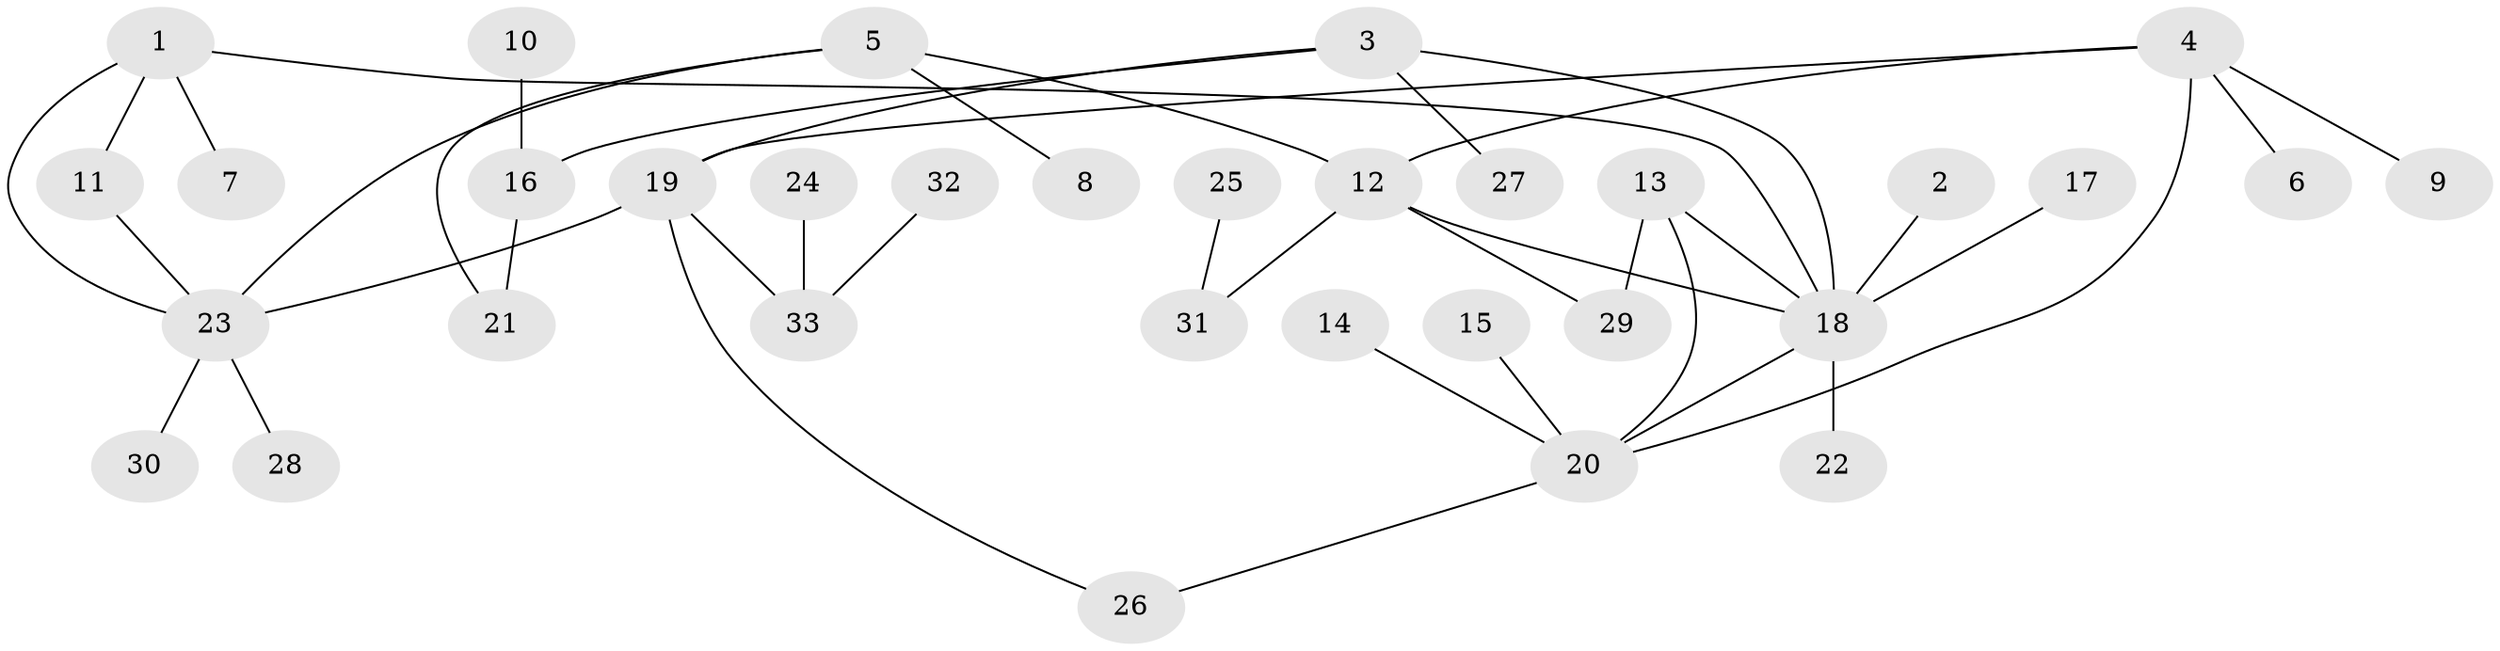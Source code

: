 // original degree distribution, {3: 0.2878787878787879, 9: 0.015151515151515152, 4: 0.06060606060606061, 2: 0.22727272727272727, 6: 0.015151515151515152, 1: 0.3787878787878788, 5: 0.015151515151515152}
// Generated by graph-tools (version 1.1) at 2025/49/03/09/25 03:49:27]
// undirected, 33 vertices, 41 edges
graph export_dot {
graph [start="1"]
  node [color=gray90,style=filled];
  1;
  2;
  3;
  4;
  5;
  6;
  7;
  8;
  9;
  10;
  11;
  12;
  13;
  14;
  15;
  16;
  17;
  18;
  19;
  20;
  21;
  22;
  23;
  24;
  25;
  26;
  27;
  28;
  29;
  30;
  31;
  32;
  33;
  1 -- 7 [weight=1.0];
  1 -- 11 [weight=1.0];
  1 -- 18 [weight=1.0];
  1 -- 23 [weight=1.0];
  2 -- 18 [weight=1.0];
  3 -- 16 [weight=1.0];
  3 -- 18 [weight=1.0];
  3 -- 19 [weight=1.0];
  3 -- 27 [weight=1.0];
  4 -- 6 [weight=1.0];
  4 -- 9 [weight=1.0];
  4 -- 12 [weight=1.0];
  4 -- 19 [weight=1.0];
  4 -- 20 [weight=1.0];
  5 -- 8 [weight=1.0];
  5 -- 12 [weight=1.0];
  5 -- 21 [weight=1.0];
  5 -- 23 [weight=1.0];
  10 -- 16 [weight=1.0];
  11 -- 23 [weight=1.0];
  12 -- 18 [weight=1.0];
  12 -- 29 [weight=1.0];
  12 -- 31 [weight=1.0];
  13 -- 18 [weight=1.0];
  13 -- 20 [weight=1.0];
  13 -- 29 [weight=1.0];
  14 -- 20 [weight=1.0];
  15 -- 20 [weight=1.0];
  16 -- 21 [weight=1.0];
  17 -- 18 [weight=1.0];
  18 -- 20 [weight=1.0];
  18 -- 22 [weight=1.0];
  19 -- 23 [weight=1.0];
  19 -- 26 [weight=1.0];
  19 -- 33 [weight=1.0];
  20 -- 26 [weight=1.0];
  23 -- 28 [weight=1.0];
  23 -- 30 [weight=1.0];
  24 -- 33 [weight=1.0];
  25 -- 31 [weight=1.0];
  32 -- 33 [weight=1.0];
}
